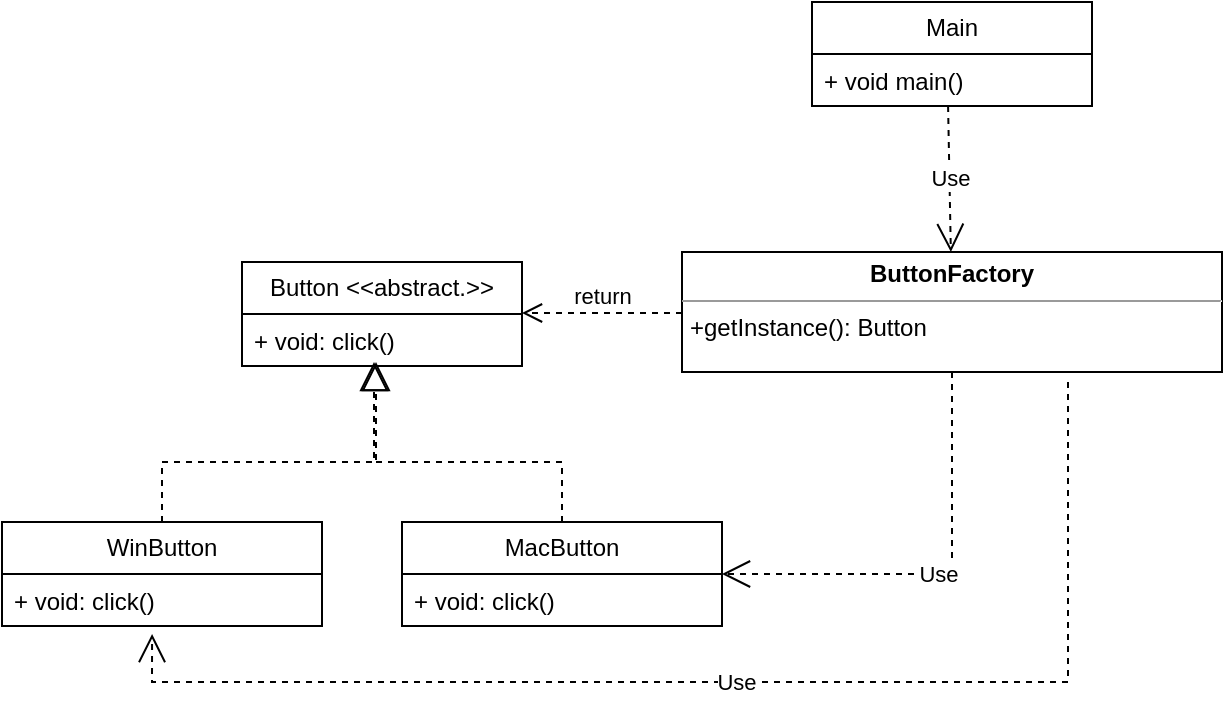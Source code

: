 <mxfile version="21.0.8" type="device"><diagram id="0djRnLgeJkqtSIyDguBF" name="Page-2"><mxGraphModel dx="880" dy="444" grid="1" gridSize="10" guides="1" tooltips="1" connect="1" arrows="1" fold="1" page="1" pageScale="1" pageWidth="850" pageHeight="1100" math="0" shadow="0"><root><mxCell id="0"/><mxCell id="1" parent="0"/><mxCell id="V9sK615c3sQZ39YYXwWw-10" value="Button &amp;lt;&amp;lt;abstract.&amp;gt;&amp;gt;" style="swimlane;fontStyle=0;childLayout=stackLayout;horizontal=1;startSize=26;fillColor=none;horizontalStack=0;resizeParent=1;resizeParentMax=0;resizeLast=0;collapsible=1;marginBottom=0;whiteSpace=wrap;html=1;" parent="1" vertex="1"><mxGeometry x="300" y="150" width="140" height="52" as="geometry"/></mxCell><mxCell id="V9sK615c3sQZ39YYXwWw-11" value="+ void: click()" style="text;strokeColor=none;fillColor=none;align=left;verticalAlign=top;spacingLeft=4;spacingRight=4;overflow=hidden;rotatable=0;points=[[0,0.5],[1,0.5]];portConstraint=eastwest;whiteSpace=wrap;html=1;" parent="V9sK615c3sQZ39YYXwWw-10" vertex="1"><mxGeometry y="26" width="140" height="26" as="geometry"/></mxCell><mxCell id="V9sK615c3sQZ39YYXwWw-12" value="MacButton" style="swimlane;fontStyle=0;childLayout=stackLayout;horizontal=1;startSize=26;fillColor=none;horizontalStack=0;resizeParent=1;resizeParentMax=0;resizeLast=0;collapsible=1;marginBottom=0;whiteSpace=wrap;html=1;" parent="1" vertex="1"><mxGeometry x="380" y="280" width="160" height="52" as="geometry"/></mxCell><mxCell id="V9sK615c3sQZ39YYXwWw-13" value="+ void: click()" style="text;strokeColor=none;fillColor=none;align=left;verticalAlign=top;spacingLeft=4;spacingRight=4;overflow=hidden;rotatable=0;points=[[0,0.5],[1,0.5]];portConstraint=eastwest;whiteSpace=wrap;html=1;" parent="V9sK615c3sQZ39YYXwWw-12" vertex="1"><mxGeometry y="26" width="160" height="26" as="geometry"/></mxCell><mxCell id="V9sK615c3sQZ39YYXwWw-14" value="WinButton" style="swimlane;fontStyle=0;childLayout=stackLayout;horizontal=1;startSize=26;fillColor=none;horizontalStack=0;resizeParent=1;resizeParentMax=0;resizeLast=0;collapsible=1;marginBottom=0;whiteSpace=wrap;html=1;" parent="1" vertex="1"><mxGeometry x="180" y="280" width="160" height="52" as="geometry"/></mxCell><mxCell id="V9sK615c3sQZ39YYXwWw-15" value="+ void: click()" style="text;strokeColor=none;fillColor=none;align=left;verticalAlign=top;spacingLeft=4;spacingRight=4;overflow=hidden;rotatable=0;points=[[0,0.5],[1,0.5]];portConstraint=eastwest;whiteSpace=wrap;html=1;" parent="V9sK615c3sQZ39YYXwWw-14" vertex="1"><mxGeometry y="26" width="160" height="26" as="geometry"/></mxCell><mxCell id="V9sK615c3sQZ39YYXwWw-16" value="" style="endArrow=block;dashed=1;endFill=0;endSize=12;html=1;rounded=0;exitX=0.5;exitY=0;exitDx=0;exitDy=0;" parent="1" source="V9sK615c3sQZ39YYXwWw-14" edge="1"><mxGeometry width="160" relative="1" as="geometry"><mxPoint x="450" y="270" as="sourcePoint"/><mxPoint x="367" y="200" as="targetPoint"/><Array as="points"><mxPoint x="260" y="250"/><mxPoint x="367" y="250"/></Array></mxGeometry></mxCell><mxCell id="V9sK615c3sQZ39YYXwWw-17" value="" style="endArrow=block;dashed=1;endFill=0;endSize=12;html=1;rounded=0;exitX=0.5;exitY=0;exitDx=0;exitDy=0;" parent="1" source="V9sK615c3sQZ39YYXwWw-12" edge="1"><mxGeometry width="160" relative="1" as="geometry"><mxPoint x="270" y="290" as="sourcePoint"/><mxPoint x="366" y="200" as="targetPoint"/><Array as="points"><mxPoint x="460" y="250"/><mxPoint x="366" y="250"/></Array></mxGeometry></mxCell><mxCell id="V9sK615c3sQZ39YYXwWw-18" value="&lt;p style=&quot;margin:0px;margin-top:4px;text-align:center;&quot;&gt;&lt;b&gt;ButtonFactory&lt;/b&gt;&lt;/p&gt;&lt;hr size=&quot;1&quot;&gt;&lt;p style=&quot;margin:0px;margin-left:4px;&quot;&gt;&lt;span style=&quot;background-color: initial;&quot;&gt;+getInstance(): Button&lt;/span&gt;&lt;br&gt;&lt;/p&gt;" style="verticalAlign=top;align=left;overflow=fill;fontSize=12;fontFamily=Helvetica;html=1;whiteSpace=wrap;" parent="1" vertex="1"><mxGeometry x="520" y="145" width="270" height="60" as="geometry"/></mxCell><mxCell id="V9sK615c3sQZ39YYXwWw-20" value="Main" style="swimlane;fontStyle=0;childLayout=stackLayout;horizontal=1;startSize=26;fillColor=none;horizontalStack=0;resizeParent=1;resizeParentMax=0;resizeLast=0;collapsible=1;marginBottom=0;whiteSpace=wrap;html=1;" parent="1" vertex="1"><mxGeometry x="585" y="20" width="140" height="52" as="geometry"/></mxCell><mxCell id="V9sK615c3sQZ39YYXwWw-21" value="+ void main()" style="text;strokeColor=none;fillColor=none;align=left;verticalAlign=top;spacingLeft=4;spacingRight=4;overflow=hidden;rotatable=0;points=[[0,0.5],[1,0.5]];portConstraint=eastwest;whiteSpace=wrap;html=1;" parent="V9sK615c3sQZ39YYXwWw-20" vertex="1"><mxGeometry y="26" width="140" height="26" as="geometry"/></mxCell><mxCell id="V9sK615c3sQZ39YYXwWw-22" value="Use" style="endArrow=open;endSize=12;dashed=1;html=1;rounded=0;exitX=0.486;exitY=1;exitDx=0;exitDy=0;exitPerimeter=0;" parent="1" source="V9sK615c3sQZ39YYXwWw-21" target="V9sK615c3sQZ39YYXwWw-18" edge="1"><mxGeometry width="160" relative="1" as="geometry"><mxPoint x="340" y="180" as="sourcePoint"/><mxPoint x="500" y="180" as="targetPoint"/></mxGeometry></mxCell><mxCell id="V9sK615c3sQZ39YYXwWw-37" value="return" style="html=1;verticalAlign=bottom;endArrow=open;dashed=1;endSize=8;edgeStyle=elbowEdgeStyle;elbow=vertical;curved=0;rounded=0;" parent="1" edge="1"><mxGeometry relative="1" as="geometry"><mxPoint x="520" y="175.5" as="sourcePoint"/><mxPoint x="440" y="175.5" as="targetPoint"/></mxGeometry></mxCell><mxCell id="V9sK615c3sQZ39YYXwWw-38" value="Use" style="endArrow=open;endSize=12;dashed=1;html=1;rounded=0;exitX=0.5;exitY=1;exitDx=0;exitDy=0;entryX=1;entryY=0;entryDx=0;entryDy=0;entryPerimeter=0;" parent="1" source="V9sK615c3sQZ39YYXwWw-18" target="V9sK615c3sQZ39YYXwWw-13" edge="1"><mxGeometry width="160" relative="1" as="geometry"><mxPoint x="610" y="279" as="sourcePoint"/><mxPoint x="655" y="310" as="targetPoint"/><Array as="points"><mxPoint x="655" y="306"/></Array></mxGeometry></mxCell><mxCell id="V9sK615c3sQZ39YYXwWw-39" value="Use" style="endArrow=open;endSize=12;dashed=1;html=1;rounded=0;entryX=0.469;entryY=1.154;entryDx=0;entryDy=0;entryPerimeter=0;" parent="1" target="V9sK615c3sQZ39YYXwWw-15" edge="1"><mxGeometry width="160" relative="1" as="geometry"><mxPoint x="713" y="210" as="sourcePoint"/><mxPoint x="250" y="360" as="targetPoint"/><Array as="points"><mxPoint x="713" y="360"/><mxPoint x="255" y="360"/></Array></mxGeometry></mxCell></root></mxGraphModel></diagram></mxfile>